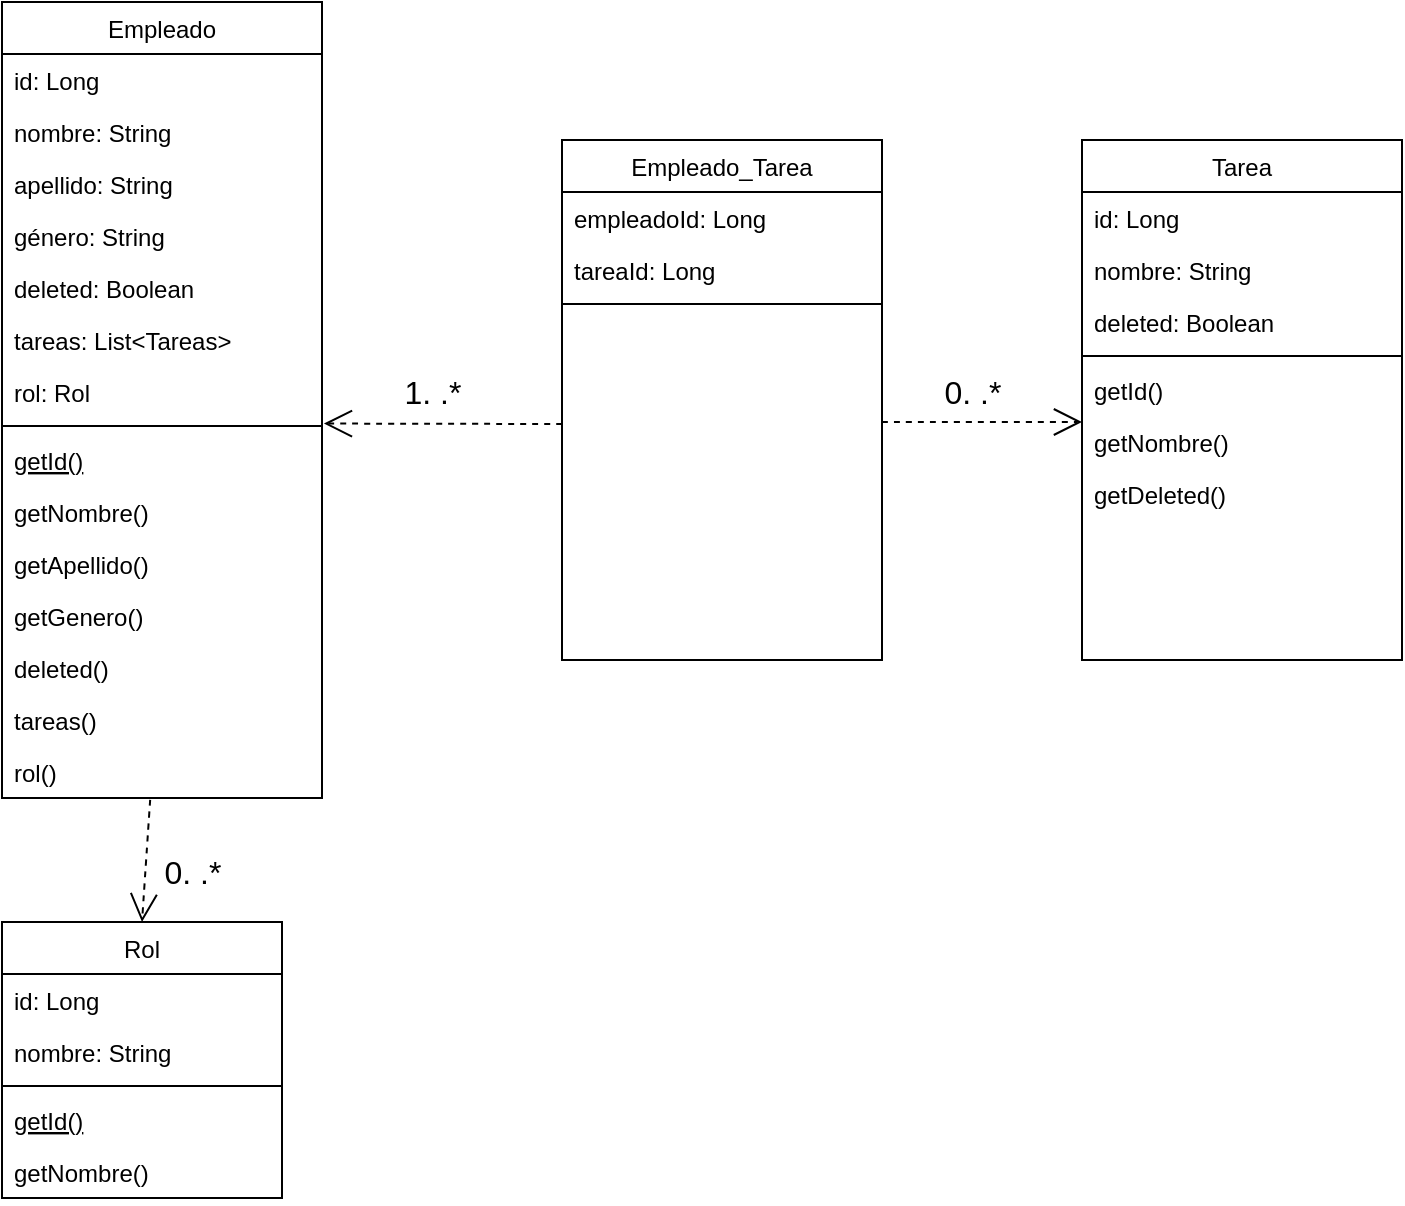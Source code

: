<mxfile version="24.2.3" type="device">
  <diagram id="C5RBs43oDa-KdzZeNtuy" name="Page-1">
    <mxGraphModel dx="839" dy="340" grid="1" gridSize="10" guides="1" tooltips="1" connect="1" arrows="1" fold="1" page="1" pageScale="1" pageWidth="827" pageHeight="1169" math="0" shadow="0">
      <root>
        <mxCell id="WIyWlLk6GJQsqaUBKTNV-0" />
        <mxCell id="WIyWlLk6GJQsqaUBKTNV-1" parent="WIyWlLk6GJQsqaUBKTNV-0" />
        <mxCell id="zkfFHV4jXpPFQw0GAbJ--6" value="Rol" style="swimlane;fontStyle=0;align=center;verticalAlign=top;childLayout=stackLayout;horizontal=1;startSize=26;horizontalStack=0;resizeParent=1;resizeLast=0;collapsible=1;marginBottom=0;rounded=0;shadow=0;strokeWidth=1;" parent="WIyWlLk6GJQsqaUBKTNV-1" vertex="1">
          <mxGeometry x="40" y="470" width="140" height="138" as="geometry">
            <mxRectangle x="130" y="380" width="160" height="26" as="alternateBounds" />
          </mxGeometry>
        </mxCell>
        <mxCell id="zkfFHV4jXpPFQw0GAbJ--7" value="id: Long" style="text;align=left;verticalAlign=top;spacingLeft=4;spacingRight=4;overflow=hidden;rotatable=0;points=[[0,0.5],[1,0.5]];portConstraint=eastwest;" parent="zkfFHV4jXpPFQw0GAbJ--6" vertex="1">
          <mxGeometry y="26" width="140" height="26" as="geometry" />
        </mxCell>
        <mxCell id="zkfFHV4jXpPFQw0GAbJ--8" value="nombre: String" style="text;align=left;verticalAlign=top;spacingLeft=4;spacingRight=4;overflow=hidden;rotatable=0;points=[[0,0.5],[1,0.5]];portConstraint=eastwest;rounded=0;shadow=0;html=0;" parent="zkfFHV4jXpPFQw0GAbJ--6" vertex="1">
          <mxGeometry y="52" width="140" height="26" as="geometry" />
        </mxCell>
        <mxCell id="zkfFHV4jXpPFQw0GAbJ--9" value="" style="line;html=1;strokeWidth=1;align=left;verticalAlign=middle;spacingTop=-1;spacingLeft=3;spacingRight=3;rotatable=0;labelPosition=right;points=[];portConstraint=eastwest;" parent="zkfFHV4jXpPFQw0GAbJ--6" vertex="1">
          <mxGeometry y="78" width="140" height="8" as="geometry" />
        </mxCell>
        <mxCell id="zkfFHV4jXpPFQw0GAbJ--10" value="getId()" style="text;align=left;verticalAlign=top;spacingLeft=4;spacingRight=4;overflow=hidden;rotatable=0;points=[[0,0.5],[1,0.5]];portConstraint=eastwest;fontStyle=4" parent="zkfFHV4jXpPFQw0GAbJ--6" vertex="1">
          <mxGeometry y="86" width="140" height="26" as="geometry" />
        </mxCell>
        <mxCell id="zkfFHV4jXpPFQw0GAbJ--11" value="getNombre()" style="text;align=left;verticalAlign=top;spacingLeft=4;spacingRight=4;overflow=hidden;rotatable=0;points=[[0,0.5],[1,0.5]];portConstraint=eastwest;" parent="zkfFHV4jXpPFQw0GAbJ--6" vertex="1">
          <mxGeometry y="112" width="140" height="26" as="geometry" />
        </mxCell>
        <mxCell id="zkfFHV4jXpPFQw0GAbJ--17" value="Tarea" style="swimlane;fontStyle=0;align=center;verticalAlign=top;childLayout=stackLayout;horizontal=1;startSize=26;horizontalStack=0;resizeParent=1;resizeLast=0;collapsible=1;marginBottom=0;rounded=0;shadow=0;strokeWidth=1;" parent="WIyWlLk6GJQsqaUBKTNV-1" vertex="1">
          <mxGeometry x="580" y="79" width="160" height="260" as="geometry">
            <mxRectangle x="550" y="140" width="160" height="26" as="alternateBounds" />
          </mxGeometry>
        </mxCell>
        <mxCell id="zkfFHV4jXpPFQw0GAbJ--18" value="id: Long" style="text;align=left;verticalAlign=top;spacingLeft=4;spacingRight=4;overflow=hidden;rotatable=0;points=[[0,0.5],[1,0.5]];portConstraint=eastwest;" parent="zkfFHV4jXpPFQw0GAbJ--17" vertex="1">
          <mxGeometry y="26" width="160" height="26" as="geometry" />
        </mxCell>
        <mxCell id="zkfFHV4jXpPFQw0GAbJ--19" value="nombre: String" style="text;align=left;verticalAlign=top;spacingLeft=4;spacingRight=4;overflow=hidden;rotatable=0;points=[[0,0.5],[1,0.5]];portConstraint=eastwest;rounded=0;shadow=0;html=0;" parent="zkfFHV4jXpPFQw0GAbJ--17" vertex="1">
          <mxGeometry y="52" width="160" height="26" as="geometry" />
        </mxCell>
        <mxCell id="zkfFHV4jXpPFQw0GAbJ--22" value="deleted: Boolean" style="text;align=left;verticalAlign=top;spacingLeft=4;spacingRight=4;overflow=hidden;rotatable=0;points=[[0,0.5],[1,0.5]];portConstraint=eastwest;rounded=0;shadow=0;html=0;" parent="zkfFHV4jXpPFQw0GAbJ--17" vertex="1">
          <mxGeometry y="78" width="160" height="26" as="geometry" />
        </mxCell>
        <mxCell id="zkfFHV4jXpPFQw0GAbJ--23" value="" style="line;html=1;strokeWidth=1;align=left;verticalAlign=middle;spacingTop=-1;spacingLeft=3;spacingRight=3;rotatable=0;labelPosition=right;points=[];portConstraint=eastwest;" parent="zkfFHV4jXpPFQw0GAbJ--17" vertex="1">
          <mxGeometry y="104" width="160" height="8" as="geometry" />
        </mxCell>
        <mxCell id="zkfFHV4jXpPFQw0GAbJ--24" value="getId()" style="text;align=left;verticalAlign=top;spacingLeft=4;spacingRight=4;overflow=hidden;rotatable=0;points=[[0,0.5],[1,0.5]];portConstraint=eastwest;" parent="zkfFHV4jXpPFQw0GAbJ--17" vertex="1">
          <mxGeometry y="112" width="160" height="26" as="geometry" />
        </mxCell>
        <mxCell id="zkfFHV4jXpPFQw0GAbJ--25" value="getNombre()" style="text;align=left;verticalAlign=top;spacingLeft=4;spacingRight=4;overflow=hidden;rotatable=0;points=[[0,0.5],[1,0.5]];portConstraint=eastwest;" parent="zkfFHV4jXpPFQw0GAbJ--17" vertex="1">
          <mxGeometry y="138" width="160" height="26" as="geometry" />
        </mxCell>
        <mxCell id="pSuR0Mwp4aPJHCmd6xax-46" value="getDeleted()" style="text;align=left;verticalAlign=top;spacingLeft=4;spacingRight=4;overflow=hidden;rotatable=0;points=[[0,0.5],[1,0.5]];portConstraint=eastwest;" vertex="1" parent="zkfFHV4jXpPFQw0GAbJ--17">
          <mxGeometry y="164" width="160" height="26" as="geometry" />
        </mxCell>
        <mxCell id="pSuR0Mwp4aPJHCmd6xax-17" value="0. .*" style="text;html=1;align=center;verticalAlign=middle;resizable=0;points=[];autosize=1;strokeColor=none;fillColor=none;fontSize=16;" vertex="1" parent="WIyWlLk6GJQsqaUBKTNV-1">
          <mxGeometry x="110" y="430" width="50" height="30" as="geometry" />
        </mxCell>
        <mxCell id="pSuR0Mwp4aPJHCmd6xax-18" value="Empleado" style="swimlane;fontStyle=0;align=center;verticalAlign=top;childLayout=stackLayout;horizontal=1;startSize=26;horizontalStack=0;resizeParent=1;resizeLast=0;collapsible=1;marginBottom=0;rounded=0;shadow=0;strokeWidth=1;" vertex="1" parent="WIyWlLk6GJQsqaUBKTNV-1">
          <mxGeometry x="40" y="10" width="160" height="398" as="geometry">
            <mxRectangle x="140" y="10" width="160" height="26" as="alternateBounds" />
          </mxGeometry>
        </mxCell>
        <mxCell id="pSuR0Mwp4aPJHCmd6xax-19" value="id: Long" style="text;align=left;verticalAlign=top;spacingLeft=4;spacingRight=4;overflow=hidden;rotatable=0;points=[[0,0.5],[1,0.5]];portConstraint=eastwest;" vertex="1" parent="pSuR0Mwp4aPJHCmd6xax-18">
          <mxGeometry y="26" width="160" height="26" as="geometry" />
        </mxCell>
        <mxCell id="pSuR0Mwp4aPJHCmd6xax-20" value="nombre: String" style="text;align=left;verticalAlign=top;spacingLeft=4;spacingRight=4;overflow=hidden;rotatable=0;points=[[0,0.5],[1,0.5]];portConstraint=eastwest;rounded=0;shadow=0;html=0;" vertex="1" parent="pSuR0Mwp4aPJHCmd6xax-18">
          <mxGeometry y="52" width="160" height="26" as="geometry" />
        </mxCell>
        <mxCell id="zkfFHV4jXpPFQw0GAbJ--3" value="apellido: String" style="text;align=left;verticalAlign=top;spacingLeft=4;spacingRight=4;overflow=hidden;rotatable=0;points=[[0,0.5],[1,0.5]];portConstraint=eastwest;rounded=0;shadow=0;html=0;" parent="pSuR0Mwp4aPJHCmd6xax-18" vertex="1">
          <mxGeometry y="78" width="160" height="26" as="geometry" />
        </mxCell>
        <mxCell id="pSuR0Mwp4aPJHCmd6xax-2" value="género: String" style="text;align=left;verticalAlign=top;spacingLeft=4;spacingRight=4;overflow=hidden;rotatable=0;points=[[0,0.5],[1,0.5]];portConstraint=eastwest;rounded=0;shadow=0;html=0;" vertex="1" parent="pSuR0Mwp4aPJHCmd6xax-18">
          <mxGeometry y="104" width="160" height="26" as="geometry" />
        </mxCell>
        <mxCell id="pSuR0Mwp4aPJHCmd6xax-4" value="deleted: Boolean" style="text;align=left;verticalAlign=top;spacingLeft=4;spacingRight=4;overflow=hidden;rotatable=0;points=[[0,0.5],[1,0.5]];portConstraint=eastwest;rounded=0;shadow=0;html=0;" vertex="1" parent="pSuR0Mwp4aPJHCmd6xax-18">
          <mxGeometry y="130" width="160" height="26" as="geometry" />
        </mxCell>
        <mxCell id="pSuR0Mwp4aPJHCmd6xax-5" value="tareas: List&lt;Tareas&gt;" style="text;align=left;verticalAlign=top;spacingLeft=4;spacingRight=4;overflow=hidden;rotatable=0;points=[[0,0.5],[1,0.5]];portConstraint=eastwest;rounded=0;shadow=0;html=0;" vertex="1" parent="pSuR0Mwp4aPJHCmd6xax-18">
          <mxGeometry y="156" width="160" height="26" as="geometry" />
        </mxCell>
        <mxCell id="pSuR0Mwp4aPJHCmd6xax-6" value="rol: Rol" style="text;align=left;verticalAlign=top;spacingLeft=4;spacingRight=4;overflow=hidden;rotatable=0;points=[[0,0.5],[1,0.5]];portConstraint=eastwest;rounded=0;shadow=0;html=0;" vertex="1" parent="pSuR0Mwp4aPJHCmd6xax-18">
          <mxGeometry y="182" width="160" height="26" as="geometry" />
        </mxCell>
        <mxCell id="pSuR0Mwp4aPJHCmd6xax-21" value="" style="line;html=1;strokeWidth=1;align=left;verticalAlign=middle;spacingTop=-1;spacingLeft=3;spacingRight=3;rotatable=0;labelPosition=right;points=[];portConstraint=eastwest;" vertex="1" parent="pSuR0Mwp4aPJHCmd6xax-18">
          <mxGeometry y="208" width="160" height="8" as="geometry" />
        </mxCell>
        <mxCell id="pSuR0Mwp4aPJHCmd6xax-22" value="getId()" style="text;align=left;verticalAlign=top;spacingLeft=4;spacingRight=4;overflow=hidden;rotatable=0;points=[[0,0.5],[1,0.5]];portConstraint=eastwest;fontStyle=4" vertex="1" parent="pSuR0Mwp4aPJHCmd6xax-18">
          <mxGeometry y="216" width="160" height="26" as="geometry" />
        </mxCell>
        <mxCell id="pSuR0Mwp4aPJHCmd6xax-23" value="getNombre()&#xa;" style="text;align=left;verticalAlign=top;spacingLeft=4;spacingRight=4;overflow=hidden;rotatable=0;points=[[0,0.5],[1,0.5]];portConstraint=eastwest;" vertex="1" parent="pSuR0Mwp4aPJHCmd6xax-18">
          <mxGeometry y="242" width="160" height="26" as="geometry" />
        </mxCell>
        <mxCell id="pSuR0Mwp4aPJHCmd6xax-24" value="getApellido()&#xa;" style="text;align=left;verticalAlign=top;spacingLeft=4;spacingRight=2;overflow=hidden;rotatable=0;points=[[0,0.5],[1,0.5]];portConstraint=eastwest;" vertex="1" parent="pSuR0Mwp4aPJHCmd6xax-18">
          <mxGeometry y="268" width="160" height="26" as="geometry" />
        </mxCell>
        <mxCell id="pSuR0Mwp4aPJHCmd6xax-25" value="getGenero()&#xa;" style="text;align=left;verticalAlign=top;spacingLeft=4;spacingRight=4;overflow=hidden;rotatable=0;points=[[0,0.5],[1,0.5]];portConstraint=eastwest;" vertex="1" parent="pSuR0Mwp4aPJHCmd6xax-18">
          <mxGeometry y="294" width="160" height="26" as="geometry" />
        </mxCell>
        <mxCell id="pSuR0Mwp4aPJHCmd6xax-26" value="deleted()&#xa;" style="text;align=left;verticalAlign=top;spacingLeft=4;spacingRight=4;overflow=hidden;rotatable=0;points=[[0,0.5],[1,0.5]];portConstraint=eastwest;" vertex="1" parent="pSuR0Mwp4aPJHCmd6xax-18">
          <mxGeometry y="320" width="160" height="26" as="geometry" />
        </mxCell>
        <mxCell id="pSuR0Mwp4aPJHCmd6xax-27" value="tareas()&#xa;" style="text;align=left;verticalAlign=top;spacingLeft=4;spacingRight=4;overflow=hidden;rotatable=0;points=[[0,0.5],[1,0.5]];portConstraint=eastwest;" vertex="1" parent="pSuR0Mwp4aPJHCmd6xax-18">
          <mxGeometry y="346" width="160" height="26" as="geometry" />
        </mxCell>
        <mxCell id="pSuR0Mwp4aPJHCmd6xax-43" value="rol()" style="text;align=left;verticalAlign=top;spacingLeft=4;spacingRight=4;overflow=hidden;rotatable=0;points=[[0,0.5],[1,0.5]];portConstraint=eastwest;" vertex="1" parent="pSuR0Mwp4aPJHCmd6xax-18">
          <mxGeometry y="372" width="160" height="26" as="geometry" />
        </mxCell>
        <mxCell id="pSuR0Mwp4aPJHCmd6xax-47" value="Empleado_Tarea" style="swimlane;fontStyle=0;align=center;verticalAlign=top;childLayout=stackLayout;horizontal=1;startSize=26;horizontalStack=0;resizeParent=1;resizeLast=0;collapsible=1;marginBottom=0;rounded=0;shadow=0;strokeWidth=1;" vertex="1" parent="WIyWlLk6GJQsqaUBKTNV-1">
          <mxGeometry x="320" y="79" width="160" height="260" as="geometry">
            <mxRectangle x="550" y="140" width="160" height="26" as="alternateBounds" />
          </mxGeometry>
        </mxCell>
        <mxCell id="pSuR0Mwp4aPJHCmd6xax-48" value="empleadoId: Long" style="text;align=left;verticalAlign=top;spacingLeft=4;spacingRight=4;overflow=hidden;rotatable=0;points=[[0,0.5],[1,0.5]];portConstraint=eastwest;" vertex="1" parent="pSuR0Mwp4aPJHCmd6xax-47">
          <mxGeometry y="26" width="160" height="26" as="geometry" />
        </mxCell>
        <mxCell id="pSuR0Mwp4aPJHCmd6xax-49" value="tareaId: Long" style="text;align=left;verticalAlign=top;spacingLeft=4;spacingRight=4;overflow=hidden;rotatable=0;points=[[0,0.5],[1,0.5]];portConstraint=eastwest;rounded=0;shadow=0;html=0;" vertex="1" parent="pSuR0Mwp4aPJHCmd6xax-47">
          <mxGeometry y="52" width="160" height="26" as="geometry" />
        </mxCell>
        <mxCell id="pSuR0Mwp4aPJHCmd6xax-51" value="" style="line;html=1;strokeWidth=1;align=left;verticalAlign=middle;spacingTop=-1;spacingLeft=3;spacingRight=3;rotatable=0;labelPosition=right;points=[];portConstraint=eastwest;" vertex="1" parent="pSuR0Mwp4aPJHCmd6xax-47">
          <mxGeometry y="78" width="160" height="8" as="geometry" />
        </mxCell>
        <mxCell id="pSuR0Mwp4aPJHCmd6xax-56" value="" style="endArrow=open;endSize=12;dashed=1;html=1;rounded=0;fontSize=12;curved=1;entryX=1.006;entryY=-0.201;entryDx=0;entryDy=0;entryPerimeter=0;" edge="1" parent="WIyWlLk6GJQsqaUBKTNV-1" target="pSuR0Mwp4aPJHCmd6xax-22">
          <mxGeometry width="160" relative="1" as="geometry">
            <mxPoint x="320" y="221" as="sourcePoint" />
            <mxPoint x="400" y="320" as="targetPoint" />
          </mxGeometry>
        </mxCell>
        <mxCell id="pSuR0Mwp4aPJHCmd6xax-57" value="" style="endArrow=open;endSize=12;dashed=1;html=1;rounded=0;fontSize=12;curved=1;" edge="1" parent="WIyWlLk6GJQsqaUBKTNV-1">
          <mxGeometry width="160" relative="1" as="geometry">
            <mxPoint x="480" y="220" as="sourcePoint" />
            <mxPoint x="580" y="220" as="targetPoint" />
          </mxGeometry>
        </mxCell>
        <mxCell id="pSuR0Mwp4aPJHCmd6xax-62" value="1. .*" style="text;html=1;align=center;verticalAlign=middle;resizable=0;points=[];autosize=1;strokeColor=none;fillColor=none;fontSize=16;" vertex="1" parent="WIyWlLk6GJQsqaUBKTNV-1">
          <mxGeometry x="230" y="190" width="50" height="30" as="geometry" />
        </mxCell>
        <mxCell id="pSuR0Mwp4aPJHCmd6xax-63" value="0. .*" style="text;html=1;align=center;verticalAlign=middle;resizable=0;points=[];autosize=1;strokeColor=none;fillColor=none;fontSize=16;" vertex="1" parent="WIyWlLk6GJQsqaUBKTNV-1">
          <mxGeometry x="500" y="190" width="50" height="30" as="geometry" />
        </mxCell>
        <mxCell id="pSuR0Mwp4aPJHCmd6xax-65" value="" style="endArrow=open;endSize=12;dashed=1;html=1;rounded=0;fontSize=12;curved=1;entryX=0.5;entryY=0;entryDx=0;entryDy=0;exitX=0.463;exitY=1.037;exitDx=0;exitDy=0;exitPerimeter=0;" edge="1" parent="WIyWlLk6GJQsqaUBKTNV-1" source="pSuR0Mwp4aPJHCmd6xax-43" target="zkfFHV4jXpPFQw0GAbJ--6">
          <mxGeometry width="160" relative="1" as="geometry">
            <mxPoint x="330" y="231" as="sourcePoint" />
            <mxPoint x="211" y="231" as="targetPoint" />
          </mxGeometry>
        </mxCell>
      </root>
    </mxGraphModel>
  </diagram>
</mxfile>
